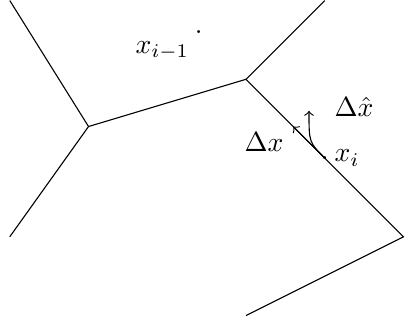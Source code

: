 \documentclass{standalone}
\usepackage{pgfplots,pgfplotstable}

\usetikzlibrary{external}

\begin{document}

\tikzsetnextfilename{adj_valley_tracing1}
\begin{tikzpicture}[scale=2]
% Polyhedron
\draw (-0.5,0) -- (0,0.7) -- (1,1) -- (2,0) -- (1,-0.5);
\draw (1,1) -- (1.5,1.5);
\draw (0,0.7) -- (-0.5,1.5);
% Arrow
\draw[->] (1.5,0.5)--(1.3,0.7);
\draw (1.3,0.6) node[anchor=east] {$\Delta x$};

% A .. controls B and C .. D
% \draw[->] (1.5,0.5) .. c[swapaxes] (1.2,0.6);
\draw[->] (1.5,0.5) .. controls (1.4,0.6) and (1.4,0.6) .. (1.4,0.8);
\draw (1.5,0.7) node[anchor=south west] {$\Delta \hat x$};

\draw (1.5,0.5) node {.};
\draw (1.5,0.5) node[anchor=west] {$x_i$};

\draw (0.7,1.3) node {.};
 \draw (0.7,1.3) node[anchor=north east] {$x_{i-1}$};

 

\end{tikzpicture}

 
\end{document}
